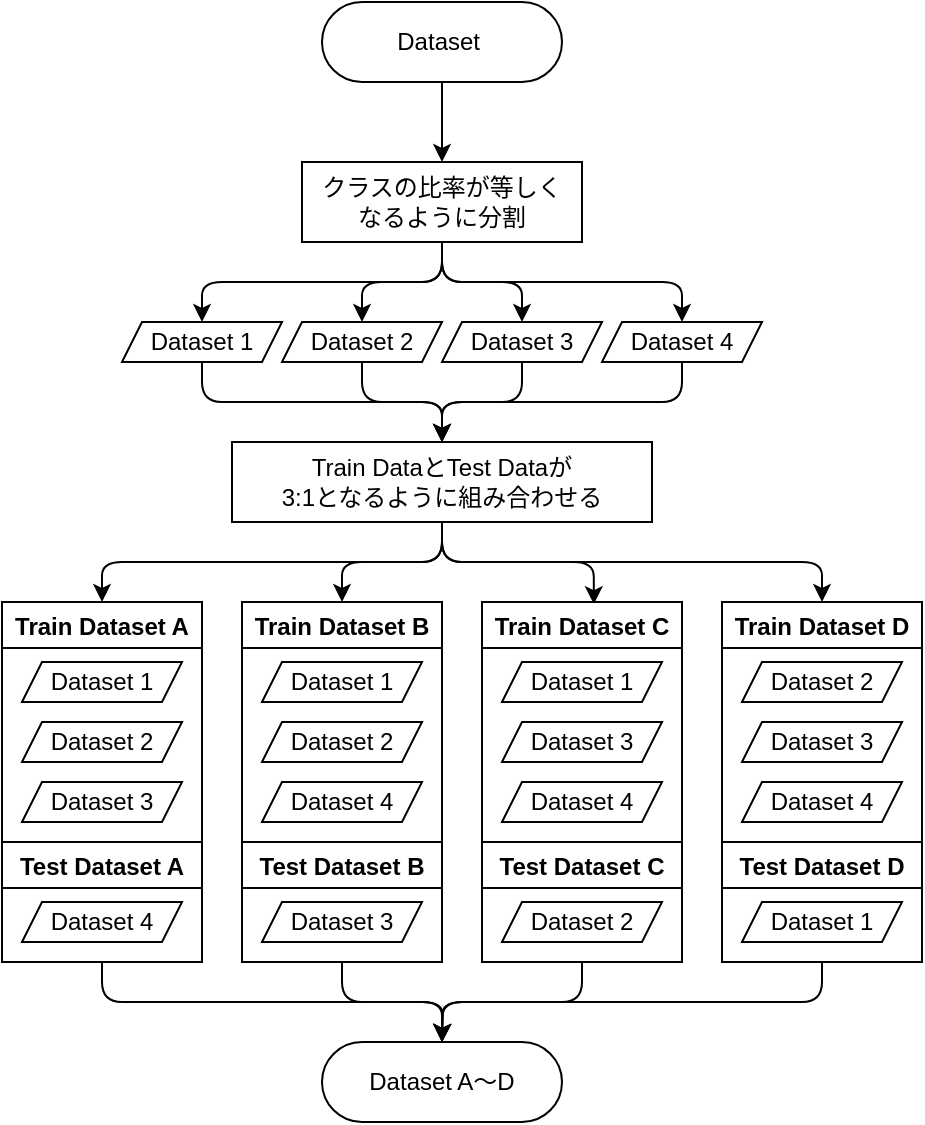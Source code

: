 <mxfile>
    <diagram id="Mwzp4BqYmA0j16kKWpE1" name="ページ1">
        <mxGraphModel dx="1538" dy="798" grid="1" gridSize="10" guides="1" tooltips="1" connect="1" arrows="1" fold="1" page="1" pageScale="1" pageWidth="827" pageHeight="1169" math="0" shadow="0">
            <root>
                <mxCell id="0"/>
                <mxCell id="1" parent="0"/>
                <mxCell id="2" style="edgeStyle=orthogonalEdgeStyle;html=1;exitX=0.5;exitY=1;exitDx=0;exitDy=0;" edge="1" parent="1" source="6" target="8">
                    <mxGeometry relative="1" as="geometry"/>
                </mxCell>
                <mxCell id="3" style="edgeStyle=orthogonalEdgeStyle;html=1;exitX=0.5;exitY=1;exitDx=0;exitDy=0;" edge="1" parent="1" source="6" target="14">
                    <mxGeometry relative="1" as="geometry"/>
                </mxCell>
                <mxCell id="4" style="edgeStyle=orthogonalEdgeStyle;html=1;exitX=0.5;exitY=1;exitDx=0;exitDy=0;" edge="1" parent="1" source="6" target="12">
                    <mxGeometry relative="1" as="geometry"/>
                </mxCell>
                <mxCell id="5" style="edgeStyle=orthogonalEdgeStyle;html=1;exitX=0.5;exitY=1;exitDx=0;exitDy=0;" edge="1" parent="1" source="6" target="10">
                    <mxGeometry relative="1" as="geometry"/>
                </mxCell>
                <mxCell id="6" value="クラスの比率が等しく&lt;br&gt;なるように分割" style="rounded=0;whiteSpace=wrap;html=1;" vertex="1" parent="1">
                    <mxGeometry x="340" y="180" width="140" height="40" as="geometry"/>
                </mxCell>
                <mxCell id="7" style="edgeStyle=orthogonalEdgeStyle;html=1;exitX=0.5;exitY=1;exitDx=0;exitDy=0;" edge="1" parent="1" source="8" target="19">
                    <mxGeometry relative="1" as="geometry"/>
                </mxCell>
                <mxCell id="8" value="Dataset 1" style="shape=parallelogram;perimeter=parallelogramPerimeter;whiteSpace=wrap;html=1;fixedSize=1;size=10;" vertex="1" parent="1">
                    <mxGeometry x="250" y="260" width="80" height="20" as="geometry"/>
                </mxCell>
                <mxCell id="9" style="edgeStyle=orthogonalEdgeStyle;html=1;exitX=0.5;exitY=1;exitDx=0;exitDy=0;" edge="1" parent="1" source="10" target="19">
                    <mxGeometry relative="1" as="geometry"/>
                </mxCell>
                <mxCell id="10" value="Dataset 4" style="shape=parallelogram;perimeter=parallelogramPerimeter;whiteSpace=wrap;html=1;fixedSize=1;size=10;" vertex="1" parent="1">
                    <mxGeometry x="490" y="260" width="80" height="20" as="geometry"/>
                </mxCell>
                <mxCell id="11" style="edgeStyle=orthogonalEdgeStyle;html=1;exitX=0.5;exitY=1;exitDx=0;exitDy=0;" edge="1" parent="1" source="12" target="19">
                    <mxGeometry relative="1" as="geometry"/>
                </mxCell>
                <mxCell id="12" value="Dataset 3" style="shape=parallelogram;perimeter=parallelogramPerimeter;whiteSpace=wrap;html=1;fixedSize=1;size=10;" vertex="1" parent="1">
                    <mxGeometry x="410" y="260" width="80" height="20" as="geometry"/>
                </mxCell>
                <mxCell id="13" style="edgeStyle=orthogonalEdgeStyle;html=1;exitX=0.5;exitY=1;exitDx=0;exitDy=0;" edge="1" parent="1" source="14" target="19">
                    <mxGeometry relative="1" as="geometry"/>
                </mxCell>
                <mxCell id="14" value="Dataset 2" style="shape=parallelogram;perimeter=parallelogramPerimeter;whiteSpace=wrap;html=1;fixedSize=1;size=10;" vertex="1" parent="1">
                    <mxGeometry x="330" y="260" width="80" height="20" as="geometry"/>
                </mxCell>
                <mxCell id="15" style="edgeStyle=orthogonalEdgeStyle;html=1;exitX=0.5;exitY=1;exitDx=0;exitDy=0;" edge="1" parent="1" source="19" target="20">
                    <mxGeometry relative="1" as="geometry"/>
                </mxCell>
                <mxCell id="16" style="edgeStyle=orthogonalEdgeStyle;html=1;" edge="1" parent="1" source="19" target="27">
                    <mxGeometry relative="1" as="geometry"/>
                </mxCell>
                <mxCell id="17" style="edgeStyle=orthogonalEdgeStyle;html=1;exitX=0.5;exitY=1;exitDx=0;exitDy=0;entryX=0.559;entryY=0.009;entryDx=0;entryDy=0;entryPerimeter=0;" edge="1" parent="1" source="19" target="34">
                    <mxGeometry relative="1" as="geometry"/>
                </mxCell>
                <mxCell id="18" style="edgeStyle=orthogonalEdgeStyle;html=1;exitX=0.5;exitY=1;exitDx=0;exitDy=0;" edge="1" parent="1" source="19" target="41">
                    <mxGeometry relative="1" as="geometry"/>
                </mxCell>
                <mxCell id="19" value="Train DataとTest Dataが&lt;br&gt;3:1となるように組み合わせる" style="rounded=0;whiteSpace=wrap;html=1;" vertex="1" parent="1">
                    <mxGeometry x="305" y="320" width="210" height="40" as="geometry"/>
                </mxCell>
                <mxCell id="20" value="Train Dataset A" style="swimlane;" vertex="1" parent="1">
                    <mxGeometry x="190" y="400" width="100" height="120" as="geometry">
                        <mxRectangle x="-140" y="310" width="130" height="30" as="alternateBounds"/>
                    </mxGeometry>
                </mxCell>
                <mxCell id="21" value="Dataset 1" style="shape=parallelogram;perimeter=parallelogramPerimeter;whiteSpace=wrap;html=1;fixedSize=1;size=10;" vertex="1" parent="20">
                    <mxGeometry x="10" y="30" width="80" height="20" as="geometry"/>
                </mxCell>
                <mxCell id="22" value="Dataset 2" style="shape=parallelogram;perimeter=parallelogramPerimeter;whiteSpace=wrap;html=1;fixedSize=1;size=10;" vertex="1" parent="20">
                    <mxGeometry x="10" y="60" width="80" height="20" as="geometry"/>
                </mxCell>
                <mxCell id="23" value="Dataset 3" style="shape=parallelogram;perimeter=parallelogramPerimeter;whiteSpace=wrap;html=1;fixedSize=1;size=10.0;" vertex="1" parent="20">
                    <mxGeometry x="10" y="90" width="80" height="20" as="geometry"/>
                </mxCell>
                <mxCell id="24" style="edgeStyle=orthogonalEdgeStyle;html=1;exitX=0.5;exitY=1;exitDx=0;exitDy=0;entryX=0.5;entryY=0;entryDx=0;entryDy=0;" edge="1" parent="1" source="25" target="48">
                    <mxGeometry relative="1" as="geometry"/>
                </mxCell>
                <mxCell id="25" value="Test Dataset A" style="swimlane;" vertex="1" parent="1">
                    <mxGeometry x="190" y="520" width="100" height="60" as="geometry"/>
                </mxCell>
                <mxCell id="26" value="Dataset 4" style="shape=parallelogram;perimeter=parallelogramPerimeter;whiteSpace=wrap;html=1;fixedSize=1;size=10;" vertex="1" parent="25">
                    <mxGeometry x="10" y="30" width="80" height="20" as="geometry"/>
                </mxCell>
                <mxCell id="27" value="Train Dataset B" style="swimlane;" vertex="1" parent="1">
                    <mxGeometry x="310" y="400" width="100" height="120" as="geometry">
                        <mxRectangle x="-140" y="310" width="130" height="30" as="alternateBounds"/>
                    </mxGeometry>
                </mxCell>
                <mxCell id="28" value="Dataset 1" style="shape=parallelogram;perimeter=parallelogramPerimeter;whiteSpace=wrap;html=1;fixedSize=1;size=10;" vertex="1" parent="27">
                    <mxGeometry x="10" y="30" width="80" height="20" as="geometry"/>
                </mxCell>
                <mxCell id="29" value="Dataset 2" style="shape=parallelogram;perimeter=parallelogramPerimeter;whiteSpace=wrap;html=1;fixedSize=1;size=10;" vertex="1" parent="27">
                    <mxGeometry x="10" y="60" width="80" height="20" as="geometry"/>
                </mxCell>
                <mxCell id="30" value="Dataset 4" style="shape=parallelogram;perimeter=parallelogramPerimeter;whiteSpace=wrap;html=1;fixedSize=1;size=10;" vertex="1" parent="27">
                    <mxGeometry x="10" y="90" width="80" height="20" as="geometry"/>
                </mxCell>
                <mxCell id="31" style="edgeStyle=orthogonalEdgeStyle;html=1;exitX=0.5;exitY=1;exitDx=0;exitDy=0;" edge="1" parent="1" source="32">
                    <mxGeometry relative="1" as="geometry">
                        <mxPoint x="410" y="620" as="targetPoint"/>
                    </mxGeometry>
                </mxCell>
                <mxCell id="32" value="Test Dataset B" style="swimlane;" vertex="1" parent="1">
                    <mxGeometry x="310" y="520" width="100" height="60" as="geometry"/>
                </mxCell>
                <mxCell id="33" value="Dataset 3" style="shape=parallelogram;perimeter=parallelogramPerimeter;whiteSpace=wrap;html=1;fixedSize=1;size=10.0;" vertex="1" parent="32">
                    <mxGeometry x="10" y="30" width="80" height="20" as="geometry"/>
                </mxCell>
                <mxCell id="34" value="Train Dataset C" style="swimlane;" vertex="1" parent="1">
                    <mxGeometry x="430" y="400" width="100" height="120" as="geometry">
                        <mxRectangle x="-140" y="310" width="130" height="30" as="alternateBounds"/>
                    </mxGeometry>
                </mxCell>
                <mxCell id="35" value="Dataset 1" style="shape=parallelogram;perimeter=parallelogramPerimeter;whiteSpace=wrap;html=1;fixedSize=1;size=10;" vertex="1" parent="34">
                    <mxGeometry x="10" y="30" width="80" height="20" as="geometry"/>
                </mxCell>
                <mxCell id="36" value="Dataset 3" style="shape=parallelogram;perimeter=parallelogramPerimeter;whiteSpace=wrap;html=1;fixedSize=1;size=10.0;" vertex="1" parent="34">
                    <mxGeometry x="10" y="60" width="80" height="20" as="geometry"/>
                </mxCell>
                <mxCell id="37" value="Dataset 4" style="shape=parallelogram;perimeter=parallelogramPerimeter;whiteSpace=wrap;html=1;fixedSize=1;size=10;" vertex="1" parent="34">
                    <mxGeometry x="10" y="90" width="80" height="20" as="geometry"/>
                </mxCell>
                <mxCell id="38" style="edgeStyle=orthogonalEdgeStyle;html=1;exitX=0.5;exitY=1;exitDx=0;exitDy=0;entryX=0.5;entryY=0;entryDx=0;entryDy=0;" edge="1" parent="1" source="39" target="48">
                    <mxGeometry relative="1" as="geometry"/>
                </mxCell>
                <mxCell id="39" value="Test Dataset C" style="swimlane;" vertex="1" parent="1">
                    <mxGeometry x="430" y="520" width="100" height="60" as="geometry"/>
                </mxCell>
                <mxCell id="40" value="Dataset 2" style="shape=parallelogram;perimeter=parallelogramPerimeter;whiteSpace=wrap;html=1;fixedSize=1;size=10;" vertex="1" parent="39">
                    <mxGeometry x="10" y="30" width="80" height="20" as="geometry"/>
                </mxCell>
                <mxCell id="41" value="Train Dataset D" style="swimlane;" vertex="1" parent="1">
                    <mxGeometry x="550" y="400" width="100" height="120" as="geometry">
                        <mxRectangle x="-140" y="310" width="130" height="30" as="alternateBounds"/>
                    </mxGeometry>
                </mxCell>
                <mxCell id="42" value="Dataset 2" style="shape=parallelogram;perimeter=parallelogramPerimeter;whiteSpace=wrap;html=1;fixedSize=1;size=10;" vertex="1" parent="41">
                    <mxGeometry x="10" y="30" width="80" height="20" as="geometry"/>
                </mxCell>
                <mxCell id="43" value="Dataset 3" style="shape=parallelogram;perimeter=parallelogramPerimeter;whiteSpace=wrap;html=1;fixedSize=1;size=10.0;" vertex="1" parent="41">
                    <mxGeometry x="10" y="60" width="80" height="20" as="geometry"/>
                </mxCell>
                <mxCell id="44" value="Dataset 4" style="shape=parallelogram;perimeter=parallelogramPerimeter;whiteSpace=wrap;html=1;fixedSize=1;size=10;" vertex="1" parent="41">
                    <mxGeometry x="10" y="90" width="80" height="20" as="geometry"/>
                </mxCell>
                <mxCell id="45" style="edgeStyle=orthogonalEdgeStyle;html=1;exitX=0.5;exitY=1;exitDx=0;exitDy=0;" edge="1" parent="1" source="46">
                    <mxGeometry relative="1" as="geometry">
                        <mxPoint x="410" y="620" as="targetPoint"/>
                    </mxGeometry>
                </mxCell>
                <mxCell id="46" value="Test Dataset D" style="swimlane;" vertex="1" parent="1">
                    <mxGeometry x="550" y="520" width="100" height="60" as="geometry"/>
                </mxCell>
                <mxCell id="47" value="Dataset 1" style="shape=parallelogram;perimeter=parallelogramPerimeter;whiteSpace=wrap;html=1;fixedSize=1;size=10;" vertex="1" parent="46">
                    <mxGeometry x="10" y="30" width="80" height="20" as="geometry"/>
                </mxCell>
                <mxCell id="48" value="Dataset A〜D" style="rounded=1;whiteSpace=wrap;html=1;arcSize=50;" vertex="1" parent="1">
                    <mxGeometry x="350" y="620" width="120" height="40" as="geometry"/>
                </mxCell>
                <mxCell id="49" style="edgeStyle=orthogonalEdgeStyle;html=1;exitX=0.5;exitY=1;exitDx=0;exitDy=0;entryX=0.5;entryY=0;entryDx=0;entryDy=0;" edge="1" parent="1" source="50" target="6">
                    <mxGeometry relative="1" as="geometry"/>
                </mxCell>
                <mxCell id="50" value="Dataset&amp;nbsp;" style="rounded=1;whiteSpace=wrap;html=1;arcSize=50;" vertex="1" parent="1">
                    <mxGeometry x="350" y="100" width="120" height="40" as="geometry"/>
                </mxCell>
            </root>
        </mxGraphModel>
    </diagram>
</mxfile>